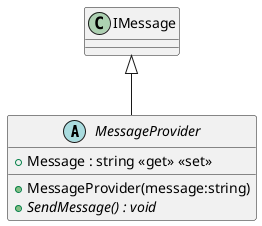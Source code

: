 @startuml
abstract class MessageProvider {
    + MessageProvider(message:string)
    + {abstract} SendMessage() : void
    + Message : string <<get>> <<set>>
}
IMessage <|-- MessageProvider
@enduml
